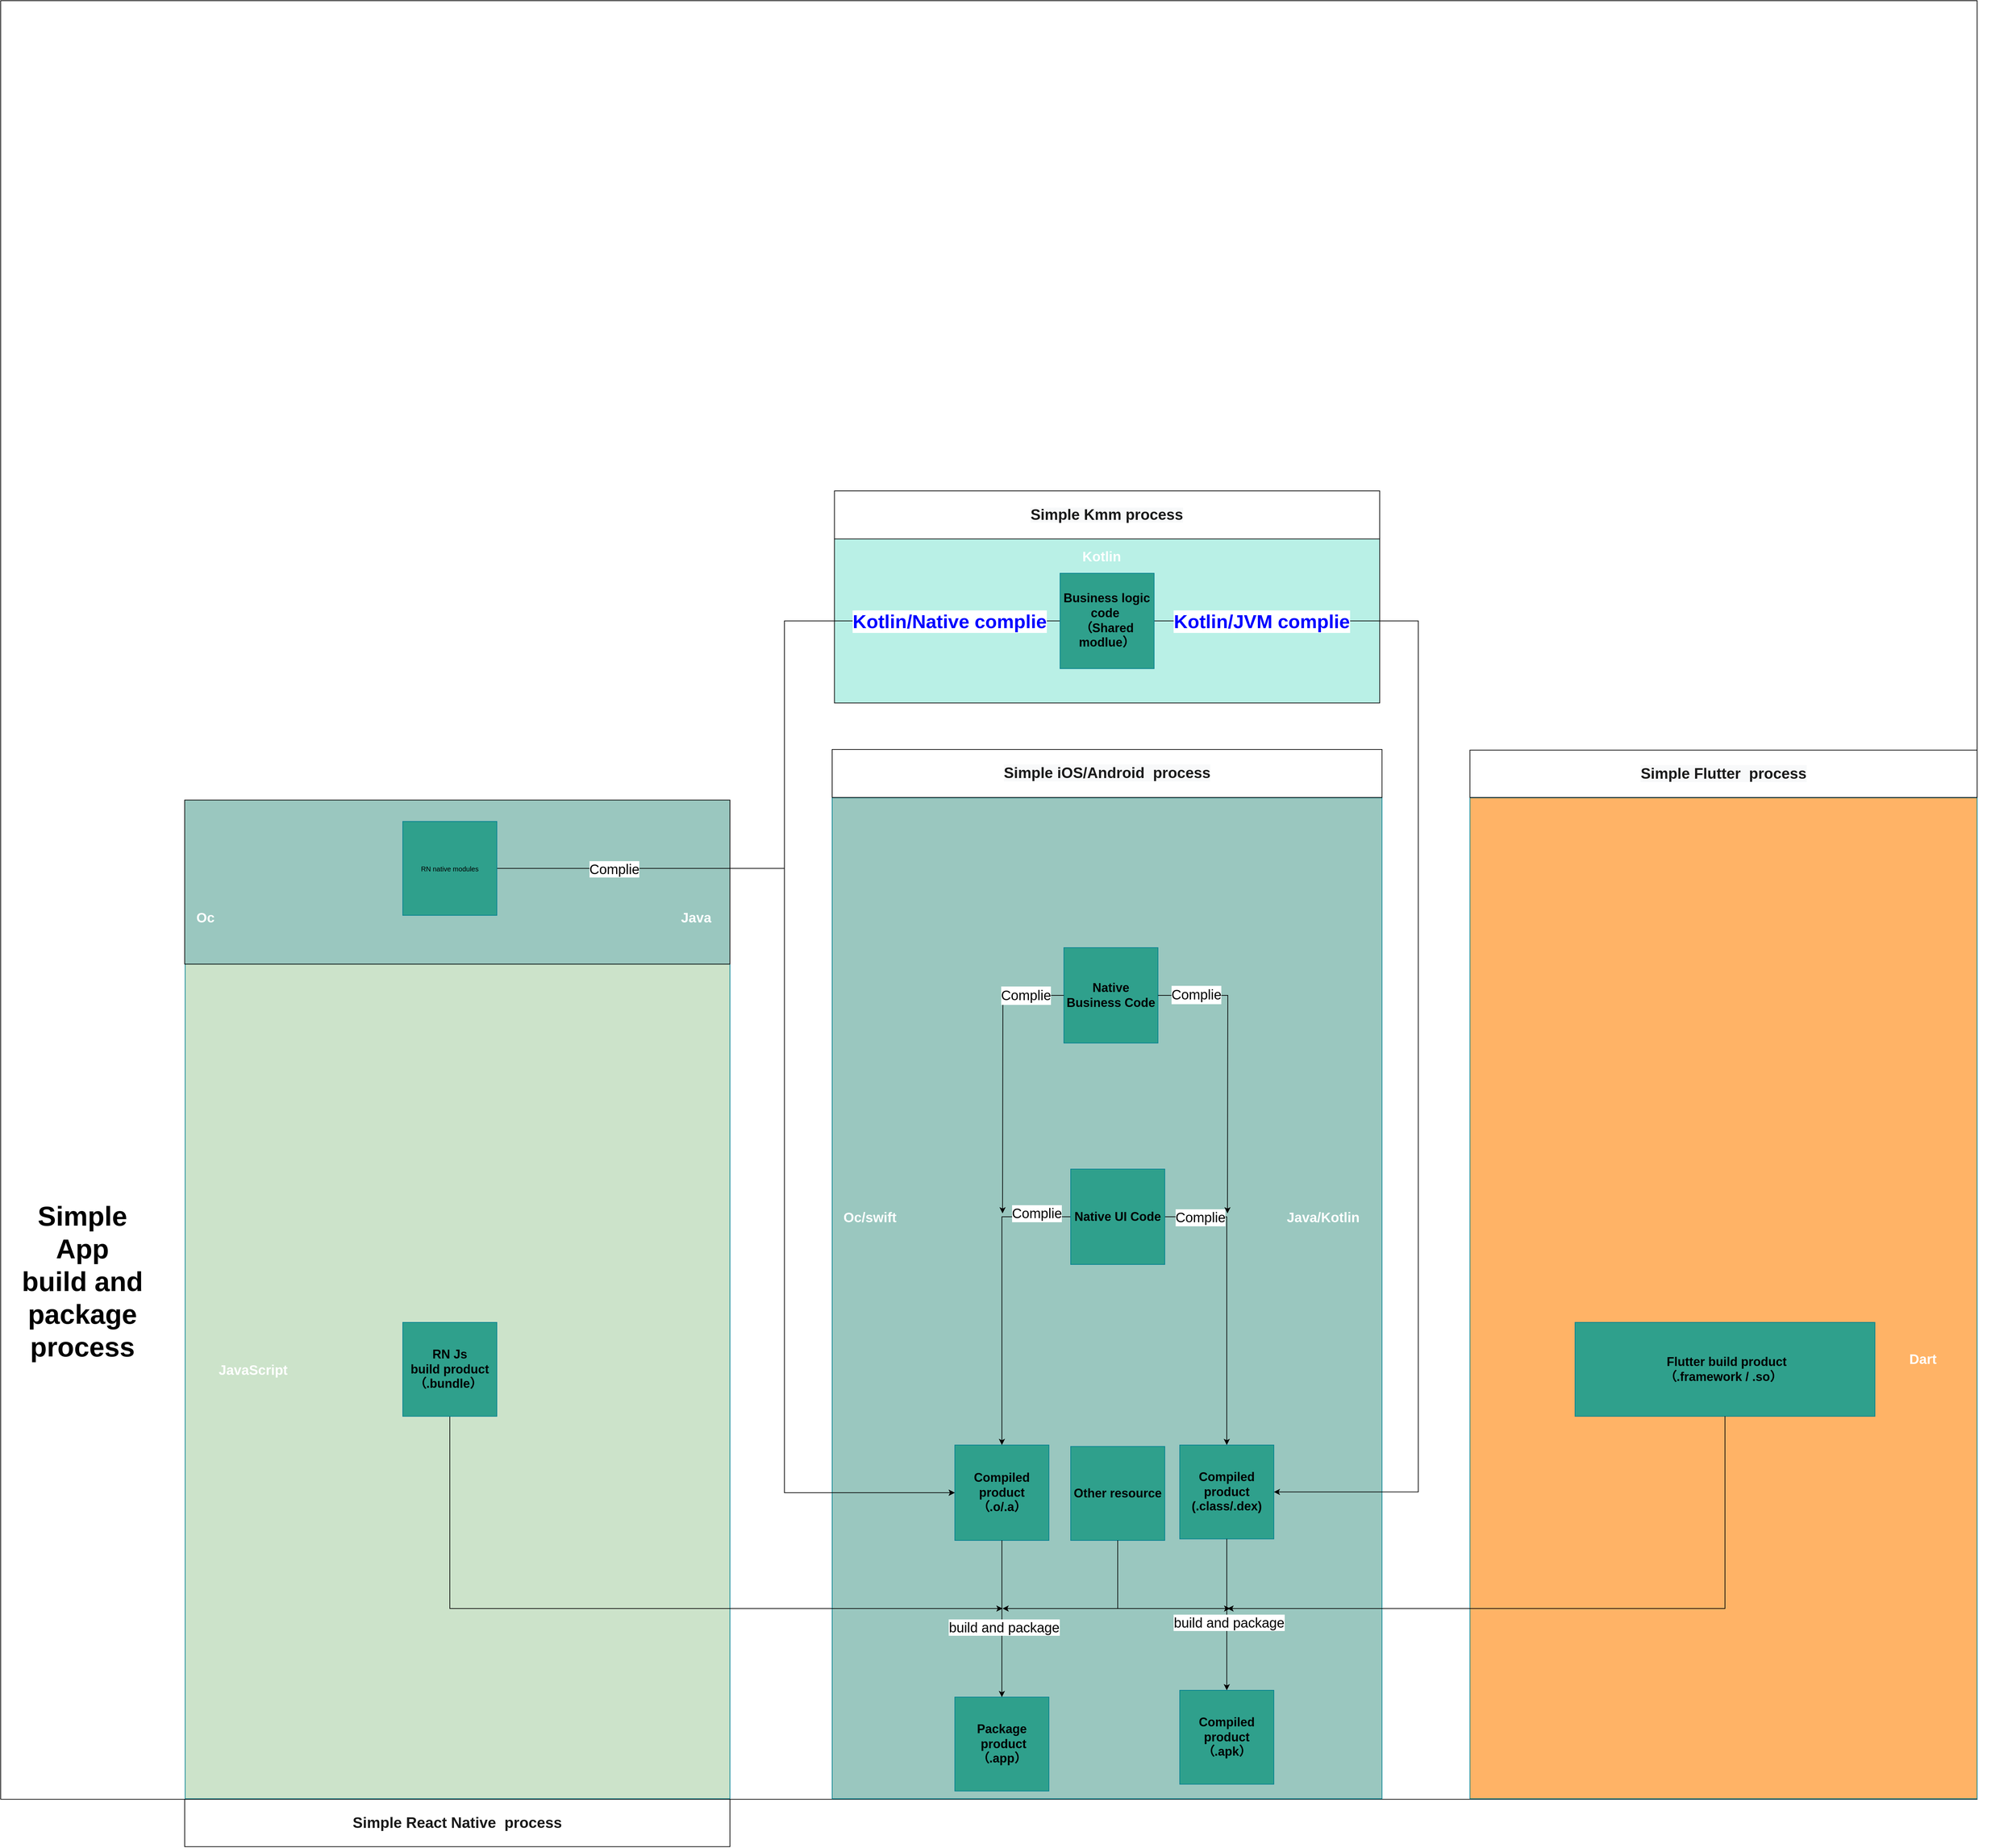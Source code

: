 <mxfile version="14.5.8" type="github">
  <diagram name="Page-1" id="74e2e168-ea6b-b213-b513-2b3c1d86103e">
    <mxGraphModel dx="3753" dy="3033" grid="1" gridSize="10" guides="1" tooltips="1" connect="1" arrows="1" fold="1" page="1" pageScale="1" pageWidth="1100" pageHeight="850" background="#FFFFFF" math="0" shadow="0">
      <root>
        <mxCell id="0" />
        <mxCell id="zV7dkoKjgI9M_0pRiy-D-59" parent="0" />
        <mxCell id="jdmbukqVWFfZpZ_Yd1g2-0" value="" style="group" vertex="1" connectable="0" parent="zV7dkoKjgI9M_0pRiy-D-59">
          <mxGeometry x="-480" y="-100" width="2955.79" height="1540" as="geometry" />
        </mxCell>
        <mxCell id="7TCu5U-1uXZLQe100RPo-0" value="" style="whiteSpace=wrap;html=1;" parent="jdmbukqVWFfZpZ_Yd1g2-0" vertex="1">
          <mxGeometry y="-1100" width="2900" height="2640" as="geometry" />
        </mxCell>
        <mxCell id="7TCu5U-1uXZLQe100RPo-2" value="Simple App&lt;br&gt;build and package&lt;br&gt;process" style="text;html=1;strokeColor=none;fillColor=none;align=center;verticalAlign=middle;whiteSpace=wrap;rounded=0;fontSize=40;fontStyle=1" parent="jdmbukqVWFfZpZ_Yd1g2-0" vertex="1">
          <mxGeometry x="10" y="680.605" width="220" height="197.7" as="geometry" />
        </mxCell>
        <mxCell id="zV7dkoKjgI9M_0pRiy-D-212" value="" style="whiteSpace=wrap;html=1;rounded=0;sketch=0;strokeColor=#028090;container=0;align=right;fillColor=#FFB366;" parent="jdmbukqVWFfZpZ_Yd1g2-0" vertex="1">
          <mxGeometry x="2155.79" y="70" width="744.21" height="1469.21" as="geometry" />
        </mxCell>
        <mxCell id="zV7dkoKjgI9M_0pRiy-D-124" value="" style="whiteSpace=wrap;html=1;rounded=0;sketch=0;strokeColor=#028090;fillColor=#CCE3CA;container=0;align=left;" parent="jdmbukqVWFfZpZ_Yd1g2-0" vertex="1">
          <mxGeometry x="270.63" y="314.125" width="799.37" height="1225.089" as="geometry" />
        </mxCell>
        <mxCell id="zV7dkoKjgI9M_0pRiy-D-65" value="" style="whiteSpace=wrap;html=1;rounded=0;sketch=0;strokeColor=#028090;fontColor=#E4FDE1;fillColor=#9AC7BF;container=0;align=right;" parent="jdmbukqVWFfZpZ_Yd1g2-0" vertex="1">
          <mxGeometry x="1220" y="70" width="806.75" height="1469.21" as="geometry" />
        </mxCell>
        <mxCell id="jdmbukqVWFfZpZ_Yd1g2-4" value="" style="whiteSpace=wrap;html=1;fillColor=#9AC7BF;" vertex="1" parent="jdmbukqVWFfZpZ_Yd1g2-0">
          <mxGeometry x="270" y="73.296" width="800" height="240.83" as="geometry" />
        </mxCell>
        <mxCell id="jdmbukqVWFfZpZ_Yd1g2-6" value="&lt;div style=&quot;text-align: right; font-size: 20px;&quot;&gt;&lt;font color=&quot;#ffffff&quot; style=&quot;font-size: 20px;&quot;&gt;&lt;span style=&quot;font-size: 20px&quot;&gt;Java&lt;/span&gt;&lt;/font&gt;&lt;/div&gt;" style="text;html=1;resizable=0;autosize=1;align=center;verticalAlign=middle;points=[];fillColor=none;strokeColor=none;rounded=0;fontSize=20;fontStyle=1" vertex="1" parent="jdmbukqVWFfZpZ_Yd1g2-0">
          <mxGeometry x="990" y="230.359" width="60" height="30" as="geometry" />
        </mxCell>
        <mxCell id="jdmbukqVWFfZpZ_Yd1g2-7" value="&lt;div style=&quot;text-align: right ; font-size: 20px&quot;&gt;&lt;font color=&quot;#ffffff&quot;&gt;Oc&lt;/font&gt;&lt;/div&gt;" style="text;html=1;resizable=0;autosize=1;align=center;verticalAlign=middle;points=[];fillColor=none;strokeColor=none;rounded=0;fontSize=20;fontStyle=1" vertex="1" parent="jdmbukqVWFfZpZ_Yd1g2-0">
          <mxGeometry x="280" y="230.359" width="40" height="30" as="geometry" />
        </mxCell>
        <mxCell id="jdmbukqVWFfZpZ_Yd1g2-72" style="edgeStyle=orthogonalEdgeStyle;rounded=0;orthogonalLoop=1;jettySize=auto;html=1;entryX=0;entryY=0.5;entryDx=0;entryDy=0;startArrow=none;startFill=0;endArrow=classic;endFill=1;fontSize=20;" edge="1" parent="jdmbukqVWFfZpZ_Yd1g2-0" source="jdmbukqVWFfZpZ_Yd1g2-8" target="jdmbukqVWFfZpZ_Yd1g2-14">
          <mxGeometry relative="1" as="geometry">
            <Array as="points">
              <mxPoint x="1150" y="174" />
              <mxPoint x="1150" y="1090" />
            </Array>
          </mxGeometry>
        </mxCell>
        <mxCell id="jdmbukqVWFfZpZ_Yd1g2-73" value="Complie" style="edgeLabel;html=1;align=center;verticalAlign=middle;resizable=0;points=[];fontSize=20;" vertex="1" connectable="0" parent="jdmbukqVWFfZpZ_Yd1g2-72">
          <mxGeometry x="0.131" y="2" relative="1" as="geometry">
            <mxPoint x="-252" y="-475.66" as="offset" />
          </mxGeometry>
        </mxCell>
        <mxCell id="jdmbukqVWFfZpZ_Yd1g2-8" value="RN native modules" style="whiteSpace=wrap;html=1;rounded=0;sketch=0;strokeColor=#028090;fontSize=10;fontColor=#000000;fillColor=#2FA08C;container=0;" vertex="1" parent="jdmbukqVWFfZpZ_Yd1g2-0">
          <mxGeometry x="589.998" y="104.708" width="138.046" height="137.859" as="geometry" />
        </mxCell>
        <mxCell id="jdmbukqVWFfZpZ_Yd1g2-53" style="edgeStyle=orthogonalEdgeStyle;rounded=0;orthogonalLoop=1;jettySize=auto;html=1;fontSize=20;endArrow=classic;endFill=1;" edge="1" parent="jdmbukqVWFfZpZ_Yd1g2-0" source="jdmbukqVWFfZpZ_Yd1g2-10">
          <mxGeometry relative="1" as="geometry">
            <mxPoint x="1470" y="1260" as="targetPoint" />
            <Array as="points">
              <mxPoint x="659" y="1260" />
            </Array>
          </mxGeometry>
        </mxCell>
        <mxCell id="jdmbukqVWFfZpZ_Yd1g2-10" value="RN Js build&amp;nbsp;product&lt;br style=&quot;font-size: 18px;&quot;&gt;（.bundle）&amp;nbsp;" style="whiteSpace=wrap;html=1;rounded=0;sketch=0;strokeColor=#028090;fontSize=18;fontColor=#000000;fillColor=#2FA08C;container=0;fontStyle=1" vertex="1" parent="jdmbukqVWFfZpZ_Yd1g2-0">
          <mxGeometry x="589.998" y="839.998" width="138.046" height="137.859" as="geometry" />
        </mxCell>
        <mxCell id="jdmbukqVWFfZpZ_Yd1g2-11" value="&lt;div style=&quot;text-align: right ; font-size: 20px&quot;&gt;&lt;font color=&quot;#ffffff&quot;&gt;Oc/swift&lt;/font&gt;&lt;/div&gt;" style="text;html=1;resizable=0;autosize=1;align=center;verticalAlign=middle;points=[];fillColor=none;strokeColor=none;rounded=0;fontSize=20;fontStyle=1" vertex="1" parent="jdmbukqVWFfZpZ_Yd1g2-0">
          <mxGeometry x="1230" y="669.999" width="90" height="30" as="geometry" />
        </mxCell>
        <mxCell id="jdmbukqVWFfZpZ_Yd1g2-12" value="&lt;div style=&quot;text-align: right ; font-size: 20px&quot;&gt;&lt;font color=&quot;#ffffff&quot; style=&quot;font-size: 20px&quot;&gt;&lt;span style=&quot;font-size: 20px&quot;&gt;Java/Kotlin&lt;/span&gt;&lt;/font&gt;&lt;/div&gt;" style="text;html=1;resizable=0;autosize=1;align=center;verticalAlign=middle;points=[];fillColor=none;strokeColor=none;rounded=0;fontSize=20;fontStyle=1" vertex="1" parent="jdmbukqVWFfZpZ_Yd1g2-0">
          <mxGeometry x="1880" y="669.999" width="120" height="30" as="geometry" />
        </mxCell>
        <mxCell id="jdmbukqVWFfZpZ_Yd1g2-54" value="&lt;div style=&quot;text-align: right ; font-size: 20px&quot;&gt;&lt;font color=&quot;#ffffff&quot;&gt;JavaScript&lt;/font&gt;&lt;/div&gt;" style="text;html=1;resizable=0;autosize=1;align=center;verticalAlign=middle;points=[];fillColor=none;strokeColor=none;rounded=0;fontSize=20;fontStyle=1" vertex="1" parent="jdmbukqVWFfZpZ_Yd1g2-0">
          <mxGeometry x="310" y="893.929" width="120" height="30" as="geometry" />
        </mxCell>
        <mxCell id="jdmbukqVWFfZpZ_Yd1g2-55" value="&lt;div style=&quot;text-align: right ; font-size: 20px&quot;&gt;&lt;font color=&quot;#ffffff&quot;&gt;Dart&lt;/font&gt;&lt;/div&gt;" style="text;html=1;resizable=0;autosize=1;align=center;verticalAlign=middle;points=[];fillColor=none;strokeColor=none;rounded=0;fontSize=20;fontStyle=1" vertex="1" parent="jdmbukqVWFfZpZ_Yd1g2-0">
          <mxGeometry x="2790" y="878.309" width="60" height="30" as="geometry" />
        </mxCell>
        <mxCell id="jdmbukqVWFfZpZ_Yd1g2-56" value="&amp;nbsp;Flutter build&amp;nbsp;product&lt;br style=&quot;font-size: 18px;&quot;&gt;（.framework / .so）&amp;nbsp;" style="whiteSpace=wrap;html=1;rounded=0;sketch=0;strokeColor=#028090;fontSize=18;fontColor=#000000;fillColor=#2FA08C;container=0;fontStyle=1" vertex="1" parent="jdmbukqVWFfZpZ_Yd1g2-0">
          <mxGeometry x="2310" y="840" width="440" height="137.86" as="geometry" />
        </mxCell>
        <mxCell id="jdmbukqVWFfZpZ_Yd1g2-14" value="&lt;font style=&quot;font-size: 18px&quot;&gt;&lt;b&gt;Compiled product&lt;br&gt;（.o/.a）&lt;/b&gt;&lt;/font&gt;" style="whiteSpace=wrap;html=1;rounded=0;sketch=0;strokeColor=#028090;fontSize=10;fontColor=#000000;fillColor=#2FA08C;container=0;" vertex="1" parent="jdmbukqVWFfZpZ_Yd1g2-0">
          <mxGeometry x="1400" y="1020" width="138.05" height="140" as="geometry" />
        </mxCell>
        <mxCell id="jdmbukqVWFfZpZ_Yd1g2-15" value="Compiled product&lt;br style=&quot;font-size: 18px;&quot;&gt;(.class/.dex)" style="whiteSpace=wrap;html=1;rounded=0;sketch=0;strokeColor=#028090;fontSize=18;fontColor=#000000;fillColor=#2FA08C;container=0;fontStyle=1" vertex="1" parent="jdmbukqVWFfZpZ_Yd1g2-0">
          <mxGeometry x="1729.998" y="1019.998" width="138.046" height="137.859" as="geometry" />
        </mxCell>
        <mxCell id="jdmbukqVWFfZpZ_Yd1g2-16" value="Package&lt;br style=&quot;font-size: 18px;&quot;&gt;&amp;nbsp;product&lt;br style=&quot;font-size: 18px;&quot;&gt;（.app）" style="whiteSpace=wrap;html=1;rounded=0;sketch=0;strokeColor=#028090;fontSize=18;fontColor=#000000;fillColor=#2FA08C;container=0;fontStyle=1" vertex="1" parent="jdmbukqVWFfZpZ_Yd1g2-0">
          <mxGeometry x="1399.998" y="1389.998" width="138.046" height="137.859" as="geometry" />
        </mxCell>
        <mxCell id="jdmbukqVWFfZpZ_Yd1g2-18" style="edgeStyle=orthogonalEdgeStyle;rounded=0;orthogonalLoop=1;jettySize=auto;html=1;fontSize=20;" edge="1" parent="jdmbukqVWFfZpZ_Yd1g2-0" source="jdmbukqVWFfZpZ_Yd1g2-14" target="jdmbukqVWFfZpZ_Yd1g2-16">
          <mxGeometry x="919.998" y="971.788" as="geometry" />
        </mxCell>
        <mxCell id="jdmbukqVWFfZpZ_Yd1g2-19" value="build and package&lt;br&gt;" style="edgeLabel;html=1;align=center;verticalAlign=middle;resizable=0;points=[];fontSize=20;" vertex="1" connectable="0" parent="jdmbukqVWFfZpZ_Yd1g2-18">
          <mxGeometry x="0.1" y="3" relative="1" as="geometry">
            <mxPoint as="offset" />
          </mxGeometry>
        </mxCell>
        <mxCell id="jdmbukqVWFfZpZ_Yd1g2-17" value="Compiled product&lt;br style=&quot;font-size: 18px;&quot;&gt;（.apk）" style="whiteSpace=wrap;html=1;rounded=0;sketch=0;strokeColor=#028090;fontSize=18;fontColor=#000000;fillColor=#2FA08C;container=0;fontStyle=1" vertex="1" parent="jdmbukqVWFfZpZ_Yd1g2-0">
          <mxGeometry x="1729.998" y="1379.998" width="138.046" height="137.859" as="geometry" />
        </mxCell>
        <mxCell id="jdmbukqVWFfZpZ_Yd1g2-20" style="edgeStyle=orthogonalEdgeStyle;rounded=0;orthogonalLoop=1;jettySize=auto;html=1;fontSize=20;exitX=0.5;exitY=1;exitDx=0;exitDy=0;" edge="1" parent="jdmbukqVWFfZpZ_Yd1g2-0" source="jdmbukqVWFfZpZ_Yd1g2-15" target="jdmbukqVWFfZpZ_Yd1g2-17">
          <mxGeometry x="919.998" y="971.788" as="geometry">
            <mxPoint x="1798.02" y="1209.65" as="sourcePoint" />
            <mxPoint x="1798.02" y="1329.648" as="targetPoint" />
          </mxGeometry>
        </mxCell>
        <mxCell id="jdmbukqVWFfZpZ_Yd1g2-21" value="build and package&lt;br&gt;" style="edgeLabel;html=1;align=center;verticalAlign=middle;resizable=0;points=[];fontSize=20;" vertex="1" connectable="0" parent="jdmbukqVWFfZpZ_Yd1g2-20">
          <mxGeometry x="0.1" y="3" relative="1" as="geometry">
            <mxPoint as="offset" />
          </mxGeometry>
        </mxCell>
        <mxCell id="jdmbukqVWFfZpZ_Yd1g2-62" style="edgeStyle=orthogonalEdgeStyle;rounded=0;orthogonalLoop=1;jettySize=auto;html=1;fontSize=20;startArrow=classic;startFill=1;" edge="1" parent="jdmbukqVWFfZpZ_Yd1g2-0">
          <mxGeometry relative="1" as="geometry">
            <mxPoint x="1470" y="1260" as="targetPoint" />
            <mxPoint x="1804.02" y="1260" as="sourcePoint" />
            <Array as="points">
              <mxPoint x="1643.02" y="1260" />
            </Array>
          </mxGeometry>
        </mxCell>
        <mxCell id="jdmbukqVWFfZpZ_Yd1g2-67" value="Other resource" style="whiteSpace=wrap;html=1;rounded=0;sketch=0;strokeColor=#028090;fontSize=18;fontColor=#000000;fillColor=#2FA08C;container=0;fontStyle=1" vertex="1" parent="jdmbukqVWFfZpZ_Yd1g2-0">
          <mxGeometry x="1569.998" y="1022.138" width="138.046" height="137.859" as="geometry" />
        </mxCell>
        <mxCell id="jdmbukqVWFfZpZ_Yd1g2-9" value="" style="whiteSpace=wrap;html=1;fillColor=#B9F0E6;" vertex="1" parent="jdmbukqVWFfZpZ_Yd1g2-0">
          <mxGeometry x="1223.38" y="-310" width="800" height="240.83" as="geometry" />
        </mxCell>
        <mxCell id="jdmbukqVWFfZpZ_Yd1g2-13" value="&lt;span style=&quot;color: rgb(26 , 26 , 26) ; font-family: &amp;#34;helvetica&amp;#34; ; font-style: normal ; letter-spacing: normal ; text-align: center ; text-indent: 0px ; text-transform: none ; word-spacing: 0px ; background-color: rgb(248 , 249 , 250) ; display: inline ; float: none&quot;&gt;&lt;font style=&quot;font-size: 22px&quot;&gt;Simple Kmm&amp;nbsp;process&lt;/font&gt;&lt;/span&gt;" style="whiteSpace=wrap;html=1;rounded=0;sketch=0;fontSize=20;fontColor=#FFFFFF;fillColor=#FFFFFF;container=0;fontStyle=1" vertex="1" parent="jdmbukqVWFfZpZ_Yd1g2-0">
          <mxGeometry x="1223.38" y="-380.48" width="800" height="70.48" as="geometry" />
        </mxCell>
        <mxCell id="jdmbukqVWFfZpZ_Yd1g2-79" style="edgeStyle=orthogonalEdgeStyle;rounded=0;orthogonalLoop=1;jettySize=auto;html=1;startArrow=none;startFill=0;endArrow=classic;endFill=1;fontSize=18;" edge="1" parent="jdmbukqVWFfZpZ_Yd1g2-0" source="jdmbukqVWFfZpZ_Yd1g2-77" target="jdmbukqVWFfZpZ_Yd1g2-15">
          <mxGeometry relative="1" as="geometry" />
        </mxCell>
        <mxCell id="jdmbukqVWFfZpZ_Yd1g2-84" value="&lt;span style=&quot;font-size: 20px&quot;&gt;Complie&lt;/span&gt;" style="edgeLabel;html=1;align=center;verticalAlign=middle;resizable=0;points=[];fontSize=18;" vertex="1" connectable="0" parent="jdmbukqVWFfZpZ_Yd1g2-79">
          <mxGeometry x="0.009" y="3" relative="1" as="geometry">
            <mxPoint x="-42" y="-123.44" as="offset" />
          </mxGeometry>
        </mxCell>
        <mxCell id="jdmbukqVWFfZpZ_Yd1g2-82" style="edgeStyle=orthogonalEdgeStyle;rounded=0;orthogonalLoop=1;jettySize=auto;html=1;startArrow=none;startFill=0;endArrow=classic;endFill=1;fontSize=18;" edge="1" parent="jdmbukqVWFfZpZ_Yd1g2-0" source="jdmbukqVWFfZpZ_Yd1g2-77" target="jdmbukqVWFfZpZ_Yd1g2-14">
          <mxGeometry relative="1" as="geometry" />
        </mxCell>
        <mxCell id="jdmbukqVWFfZpZ_Yd1g2-83" value="&lt;span style=&quot;font-size: 20px&quot;&gt;Complie&lt;/span&gt;" style="edgeLabel;html=1;align=center;verticalAlign=middle;resizable=0;points=[];fontSize=18;" vertex="1" connectable="0" parent="jdmbukqVWFfZpZ_Yd1g2-82">
          <mxGeometry x="-0.033" y="7" relative="1" as="geometry">
            <mxPoint x="44" y="-115" as="offset" />
          </mxGeometry>
        </mxCell>
        <mxCell id="jdmbukqVWFfZpZ_Yd1g2-77" value="&lt;span style=&quot;font-size: 18px&quot;&gt;&lt;b&gt;Native UI Code&lt;/b&gt;&lt;/span&gt;" style="whiteSpace=wrap;html=1;rounded=0;sketch=0;strokeColor=#028090;fontSize=10;fontColor=#000000;fillColor=#2FA08C;container=0;" vertex="1" parent="jdmbukqVWFfZpZ_Yd1g2-0">
          <mxGeometry x="1570" y="615" width="138.05" height="140" as="geometry" />
        </mxCell>
        <mxCell id="jdmbukqVWFfZpZ_Yd1g2-75" value="&lt;div style=&quot;text-align: right ; font-size: 20px&quot;&gt;&lt;font color=&quot;#ffffff&quot; style=&quot;font-size: 20px&quot;&gt;&lt;span style=&quot;font-size: 20px&quot;&gt;Kotlin&lt;/span&gt;&lt;/font&gt;&lt;/div&gt;" style="text;html=1;resizable=0;autosize=1;align=center;verticalAlign=middle;points=[];fillColor=none;strokeColor=none;rounded=0;fontSize=20;fontStyle=1" vertex="1" parent="jdmbukqVWFfZpZ_Yd1g2-0">
          <mxGeometry x="1580" y="-300.001" width="70" height="30" as="geometry" />
        </mxCell>
        <mxCell id="jdmbukqVWFfZpZ_Yd1g2-91" value="&lt;span style=&quot;font-size: 18px&quot;&gt;&lt;b&gt;Native Business Code&lt;/b&gt;&lt;/span&gt;" style="whiteSpace=wrap;html=1;rounded=0;sketch=0;strokeColor=#028090;fontSize=10;fontColor=#000000;fillColor=#2FA08C;container=0;" vertex="1" parent="jdmbukqVWFfZpZ_Yd1g2-0">
          <mxGeometry x="1560" y="290" width="138.05" height="140" as="geometry" />
        </mxCell>
        <mxCell id="zV7dkoKjgI9M_0pRiy-D-214" value="&lt;span style=&quot;color: rgb(26, 26, 26); font-family: helvetica; font-size: 22px; font-style: normal; letter-spacing: normal; text-align: center; text-indent: 0px; text-transform: none; word-spacing: 0px; background-color: rgb(248, 249, 250); display: inline; float: none;&quot;&gt;Simple Flutter&amp;nbsp; process&lt;/span&gt;" style="whiteSpace=wrap;html=1;rounded=0;sketch=0;fontSize=22;fontColor=#FFFFFF;fillColor=#FFFFFF;container=0;fontStyle=1" parent="jdmbukqVWFfZpZ_Yd1g2-0" vertex="1">
          <mxGeometry x="2155.79" width="744.21" height="69.56" as="geometry" />
        </mxCell>
        <mxCell id="zV7dkoKjgI9M_0pRiy-D-120" value="&lt;span style=&quot;color: rgb(26, 26, 26); font-family: helvetica; font-size: 22px; font-style: normal; letter-spacing: normal; text-align: center; text-indent: 0px; text-transform: none; word-spacing: 0px; background-color: rgb(248, 249, 250); display: inline; float: none;&quot;&gt;Simple iOS/Android&amp;nbsp; process&lt;/span&gt;" style="whiteSpace=wrap;html=1;rounded=0;sketch=0;fontSize=22;fontColor=#FFFFFF;fillColor=#FFFFFF;container=0;fontStyle=1" parent="jdmbukqVWFfZpZ_Yd1g2-0" vertex="1">
          <mxGeometry x="1220" y="-0.92" width="806.75" height="70.48" as="geometry" />
        </mxCell>
        <mxCell id="zV7dkoKjgI9M_0pRiy-D-126" value="&lt;span style=&quot;color: rgb(26, 26, 26); font-size: 22px;&quot;&gt;Simple React Native&amp;nbsp; process&lt;/span&gt;" style="whiteSpace=wrap;html=1;rounded=0;sketch=0;fontSize=22;fontColor=#FFFFFF;fillColor=#FFFFFF;container=0;fontStyle=1" parent="zV7dkoKjgI9M_0pRiy-D-59" vertex="1">
          <mxGeometry x="-210" y="1440" width="800" height="69.56" as="geometry" />
        </mxCell>
        <mxCell id="jdmbukqVWFfZpZ_Yd1g2-68" style="edgeStyle=orthogonalEdgeStyle;rounded=0;orthogonalLoop=1;jettySize=auto;html=1;startArrow=none;startFill=0;endArrow=none;endFill=0;fontSize=20;" edge="1" parent="zV7dkoKjgI9M_0pRiy-D-59" source="jdmbukqVWFfZpZ_Yd1g2-67">
          <mxGeometry relative="1" as="geometry">
            <mxPoint x="1159.021" y="1160" as="targetPoint" />
          </mxGeometry>
        </mxCell>
        <mxCell id="jdmbukqVWFfZpZ_Yd1g2-71" style="edgeStyle=orthogonalEdgeStyle;rounded=0;orthogonalLoop=1;jettySize=auto;html=1;startArrow=none;startFill=0;endArrow=classic;endFill=1;fontSize=20;" edge="1" parent="zV7dkoKjgI9M_0pRiy-D-59" source="jdmbukqVWFfZpZ_Yd1g2-56">
          <mxGeometry relative="1" as="geometry">
            <mxPoint x="1320" y="1160" as="targetPoint" />
            <Array as="points">
              <mxPoint x="2050" y="1160" />
            </Array>
          </mxGeometry>
        </mxCell>
        <mxCell id="jdmbukqVWFfZpZ_Yd1g2-74" value="&lt;div style=&quot;text-align: right ; font-size: 20px&quot;&gt;&lt;br&gt;&lt;/div&gt;" style="text;html=1;resizable=0;autosize=1;align=center;verticalAlign=middle;points=[];fillColor=none;strokeColor=none;rounded=0;fontSize=20;fontStyle=1" vertex="1" parent="zV7dkoKjgI9M_0pRiy-D-59">
          <mxGeometry x="795" y="-304.581" width="20" height="30" as="geometry" />
        </mxCell>
        <mxCell id="jdmbukqVWFfZpZ_Yd1g2-87" style="edgeStyle=orthogonalEdgeStyle;rounded=0;orthogonalLoop=1;jettySize=auto;html=1;startArrow=none;startFill=0;endArrow=classic;endFill=1;fontSize=18;entryX=1;entryY=0.5;entryDx=0;entryDy=0;" edge="1" parent="zV7dkoKjgI9M_0pRiy-D-59" source="jdmbukqVWFfZpZ_Yd1g2-85" target="jdmbukqVWFfZpZ_Yd1g2-15">
          <mxGeometry relative="1" as="geometry">
            <Array as="points">
              <mxPoint x="1600" y="-289" />
              <mxPoint x="1600" y="989" />
            </Array>
          </mxGeometry>
        </mxCell>
        <mxCell id="jdmbukqVWFfZpZ_Yd1g2-90" value="Kotlin/JVM complie" style="edgeLabel;html=1;align=center;verticalAlign=middle;resizable=0;points=[];fontSize=28;fontColor=#0000FF;fontStyle=1" vertex="1" connectable="0" parent="jdmbukqVWFfZpZ_Yd1g2-87">
          <mxGeometry x="-0.923" y="6" relative="1" as="geometry">
            <mxPoint x="85.1" y="5.92" as="offset" />
          </mxGeometry>
        </mxCell>
        <mxCell id="jdmbukqVWFfZpZ_Yd1g2-88" style="edgeStyle=orthogonalEdgeStyle;rounded=0;orthogonalLoop=1;jettySize=auto;html=1;startArrow=none;startFill=0;endArrow=classic;endFill=1;fontSize=18;entryX=0;entryY=0.5;entryDx=0;entryDy=0;" edge="1" parent="zV7dkoKjgI9M_0pRiy-D-59" source="jdmbukqVWFfZpZ_Yd1g2-85" target="jdmbukqVWFfZpZ_Yd1g2-14">
          <mxGeometry relative="1" as="geometry">
            <mxPoint x="870" y="990" as="targetPoint" />
            <Array as="points">
              <mxPoint x="670" y="-289" />
              <mxPoint x="670" y="990" />
            </Array>
          </mxGeometry>
        </mxCell>
        <mxCell id="jdmbukqVWFfZpZ_Yd1g2-89" value="Kotlin/Native complie" style="edgeLabel;html=1;align=center;verticalAlign=middle;resizable=0;points=[];fontSize=28;fontColor=#0000FF;fontStyle=1" vertex="1" connectable="0" parent="jdmbukqVWFfZpZ_Yd1g2-88">
          <mxGeometry x="-0.841" y="-4" relative="1" as="geometry">
            <mxPoint x="-9.35" y="3.92" as="offset" />
          </mxGeometry>
        </mxCell>
        <mxCell id="jdmbukqVWFfZpZ_Yd1g2-85" value="&lt;span style=&quot;font-size: 18px&quot;&gt;&lt;b&gt;Business logic code&lt;/b&gt;&lt;/span&gt;&lt;b style=&quot;font-size: 18px&quot;&gt;&amp;nbsp;&lt;br&gt;（Shared modlue）&lt;br&gt;&lt;/b&gt;" style="whiteSpace=wrap;html=1;rounded=0;sketch=0;strokeColor=#028090;fontSize=10;fontColor=#000000;fillColor=#2FA08C;container=0;" vertex="1" parent="zV7dkoKjgI9M_0pRiy-D-59">
          <mxGeometry x="1074.35" y="-359.59" width="138.05" height="140" as="geometry" />
        </mxCell>
        <mxCell id="jdmbukqVWFfZpZ_Yd1g2-93" style="edgeStyle=orthogonalEdgeStyle;rounded=0;orthogonalLoop=1;jettySize=auto;html=1;startArrow=none;startFill=0;endArrow=classic;endFill=1;fontSize=22;" edge="1" parent="zV7dkoKjgI9M_0pRiy-D-59" source="jdmbukqVWFfZpZ_Yd1g2-91">
          <mxGeometry relative="1" as="geometry">
            <mxPoint x="990" y="580" as="targetPoint" />
          </mxGeometry>
        </mxCell>
        <mxCell id="jdmbukqVWFfZpZ_Yd1g2-96" value="&lt;span style=&quot;font-size: 20px&quot;&gt;Complie&lt;/span&gt;" style="edgeLabel;html=1;align=center;verticalAlign=middle;resizable=0;points=[];fontSize=22;" vertex="1" connectable="0" parent="jdmbukqVWFfZpZ_Yd1g2-93">
          <mxGeometry x="-0.729" y="-1" relative="1" as="geometry">
            <mxPoint x="-1" y="1" as="offset" />
          </mxGeometry>
        </mxCell>
        <mxCell id="jdmbukqVWFfZpZ_Yd1g2-94" style="edgeStyle=orthogonalEdgeStyle;rounded=0;orthogonalLoop=1;jettySize=auto;html=1;startArrow=none;startFill=0;endArrow=classic;endFill=1;fontSize=22;" edge="1" parent="zV7dkoKjgI9M_0pRiy-D-59" source="jdmbukqVWFfZpZ_Yd1g2-91">
          <mxGeometry relative="1" as="geometry">
            <mxPoint x="1320" y="580" as="targetPoint" />
          </mxGeometry>
        </mxCell>
        <mxCell id="jdmbukqVWFfZpZ_Yd1g2-97" value="&lt;span style=&quot;font-size: 20px&quot;&gt;Complie&lt;/span&gt;" style="edgeLabel;html=1;align=center;verticalAlign=middle;resizable=0;points=[];fontSize=22;" vertex="1" connectable="0" parent="jdmbukqVWFfZpZ_Yd1g2-94">
          <mxGeometry x="-0.732" relative="1" as="geometry">
            <mxPoint x="-1" y="-1" as="offset" />
          </mxGeometry>
        </mxCell>
      </root>
    </mxGraphModel>
  </diagram>
</mxfile>
